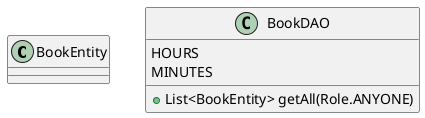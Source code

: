 @startuml
'https://plantuml.com/class-diagram

class BookEntity
class BookDAO

class BookDAO {
+ List<BookEntity> getAll(Role.ANYONE)
HOURS
MINUTES
}

class BookEntity{
}

@enduml